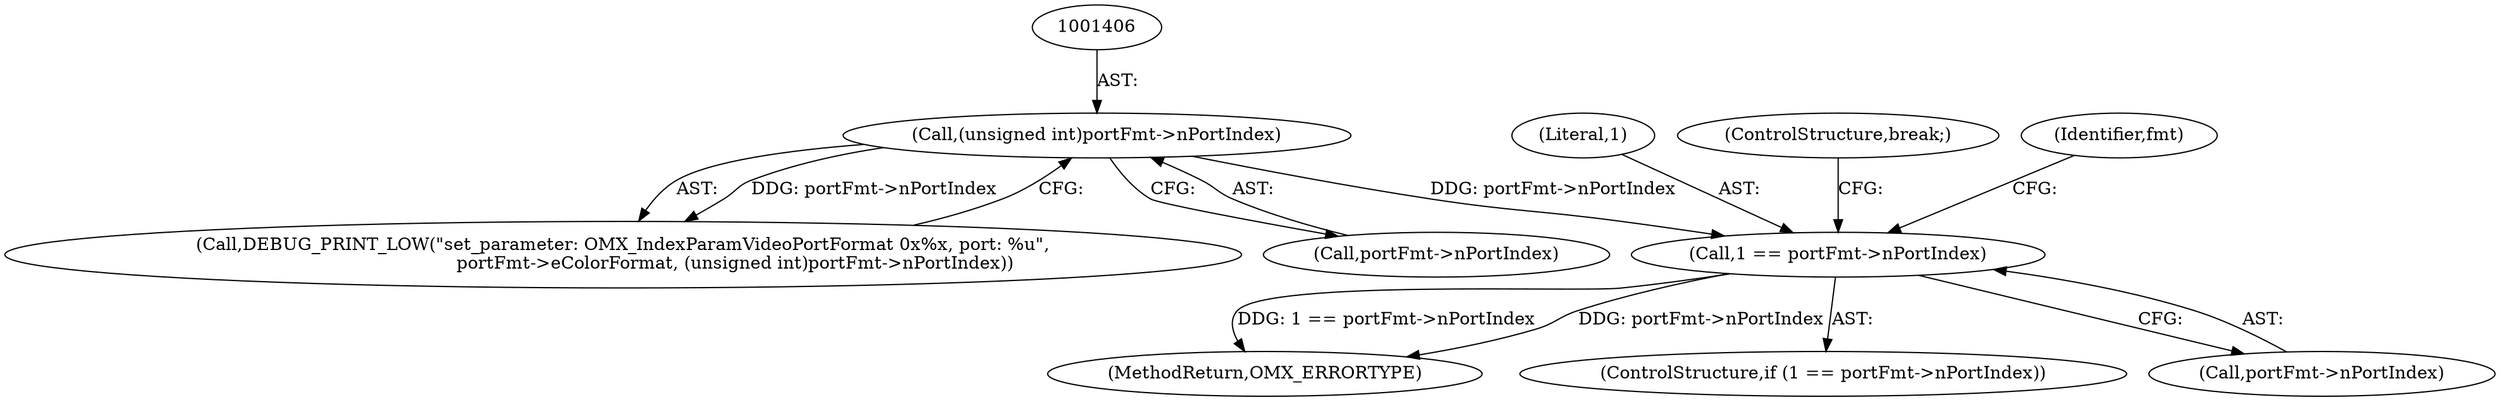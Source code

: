 digraph "0_Android_46e305be6e670a5a0041b0b4861122a0f1aabefa_2@pointer" {
"1001417" [label="(Call,1 == portFmt->nPortIndex)"];
"1001405" [label="(Call,(unsigned int)portFmt->nPortIndex)"];
"1001405" [label="(Call,(unsigned int)portFmt->nPortIndex)"];
"1001418" [label="(Literal,1)"];
"1001400" [label="(Call,DEBUG_PRINT_LOW(\"set_parameter: OMX_IndexParamVideoPortFormat 0x%x, port: %u\",\n                                        portFmt->eColorFormat, (unsigned int)portFmt->nPortIndex))"];
"1001554" [label="(ControlStructure,break;)"];
"1001417" [label="(Call,1 == portFmt->nPortIndex)"];
"1001407" [label="(Call,portFmt->nPortIndex)"];
"1003158" [label="(MethodReturn,OMX_ERRORTYPE)"];
"1001416" [label="(ControlStructure,if (1 == portFmt->nPortIndex))"];
"1001425" [label="(Identifier,fmt)"];
"1001419" [label="(Call,portFmt->nPortIndex)"];
"1001417" -> "1001416"  [label="AST: "];
"1001417" -> "1001419"  [label="CFG: "];
"1001418" -> "1001417"  [label="AST: "];
"1001419" -> "1001417"  [label="AST: "];
"1001425" -> "1001417"  [label="CFG: "];
"1001554" -> "1001417"  [label="CFG: "];
"1001417" -> "1003158"  [label="DDG: 1 == portFmt->nPortIndex"];
"1001417" -> "1003158"  [label="DDG: portFmt->nPortIndex"];
"1001405" -> "1001417"  [label="DDG: portFmt->nPortIndex"];
"1001405" -> "1001400"  [label="AST: "];
"1001405" -> "1001407"  [label="CFG: "];
"1001406" -> "1001405"  [label="AST: "];
"1001407" -> "1001405"  [label="AST: "];
"1001400" -> "1001405"  [label="CFG: "];
"1001405" -> "1001400"  [label="DDG: portFmt->nPortIndex"];
}
